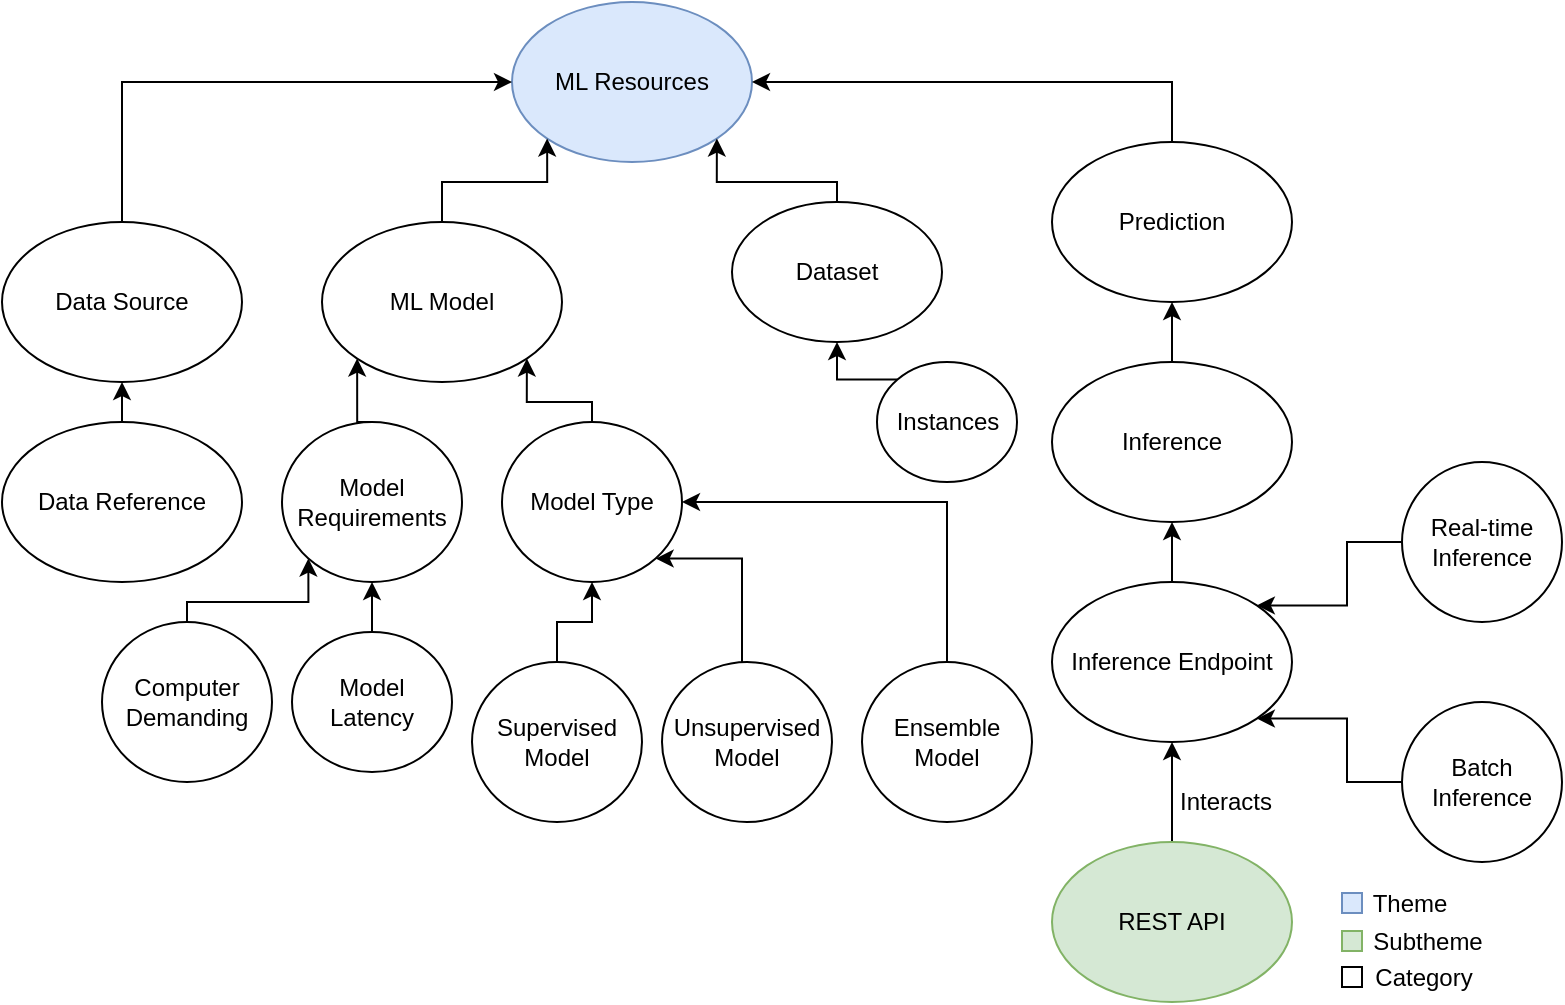 <mxfile version="24.5.3" type="device">
  <diagram name="Page-1" id="hHSHt7kJSLCh7z7wVPhi">
    <mxGraphModel dx="398" dy="269" grid="1" gridSize="10" guides="1" tooltips="1" connect="1" arrows="1" fold="1" page="1" pageScale="1" pageWidth="850" pageHeight="1100" math="0" shadow="0">
      <root>
        <mxCell id="0" />
        <mxCell id="1" parent="0" />
        <mxCell id="ZfhCPEg1GW4x0kg7t4RE-1" value="ML Resources" style="ellipse;whiteSpace=wrap;html=1;fillColor=#dae8fc;strokeColor=#6c8ebf;" parent="1" vertex="1">
          <mxGeometry x="255" y="210" width="120" height="80" as="geometry" />
        </mxCell>
        <mxCell id="ZfhCPEg1GW4x0kg7t4RE-3" style="edgeStyle=orthogonalEdgeStyle;rounded=0;orthogonalLoop=1;jettySize=auto;html=1;entryX=0;entryY=0.5;entryDx=0;entryDy=0;exitX=0.5;exitY=0;exitDx=0;exitDy=0;" parent="1" source="ZfhCPEg1GW4x0kg7t4RE-2" target="ZfhCPEg1GW4x0kg7t4RE-1" edge="1">
          <mxGeometry relative="1" as="geometry" />
        </mxCell>
        <mxCell id="ZfhCPEg1GW4x0kg7t4RE-2" value="Data Source" style="ellipse;whiteSpace=wrap;html=1;" parent="1" vertex="1">
          <mxGeometry y="320" width="120" height="80" as="geometry" />
        </mxCell>
        <mxCell id="ZfhCPEg1GW4x0kg7t4RE-19" style="edgeStyle=orthogonalEdgeStyle;rounded=0;orthogonalLoop=1;jettySize=auto;html=1;exitX=0.5;exitY=0;exitDx=0;exitDy=0;entryX=0.5;entryY=1;entryDx=0;entryDy=0;" parent="1" source="ZfhCPEg1GW4x0kg7t4RE-4" target="ZfhCPEg1GW4x0kg7t4RE-2" edge="1">
          <mxGeometry relative="1" as="geometry" />
        </mxCell>
        <mxCell id="ZfhCPEg1GW4x0kg7t4RE-4" value="Data Reference" style="ellipse;whiteSpace=wrap;html=1;" parent="1" vertex="1">
          <mxGeometry y="420" width="120" height="80" as="geometry" />
        </mxCell>
        <mxCell id="ZfhCPEg1GW4x0kg7t4RE-13" style="edgeStyle=orthogonalEdgeStyle;rounded=0;orthogonalLoop=1;jettySize=auto;html=1;exitX=0.5;exitY=0;exitDx=0;exitDy=0;entryX=0;entryY=1;entryDx=0;entryDy=0;" parent="1" source="ZfhCPEg1GW4x0kg7t4RE-5" target="ZfhCPEg1GW4x0kg7t4RE-1" edge="1">
          <mxGeometry relative="1" as="geometry" />
        </mxCell>
        <mxCell id="ZfhCPEg1GW4x0kg7t4RE-5" value="ML Model" style="ellipse;whiteSpace=wrap;html=1;" parent="1" vertex="1">
          <mxGeometry x="160" y="320" width="120" height="80" as="geometry" />
        </mxCell>
        <mxCell id="ZfhCPEg1GW4x0kg7t4RE-14" style="edgeStyle=orthogonalEdgeStyle;rounded=0;orthogonalLoop=1;jettySize=auto;html=1;exitX=0.5;exitY=0;exitDx=0;exitDy=0;entryX=0;entryY=1;entryDx=0;entryDy=0;" parent="1" source="ZfhCPEg1GW4x0kg7t4RE-6" target="ZfhCPEg1GW4x0kg7t4RE-5" edge="1">
          <mxGeometry relative="1" as="geometry" />
        </mxCell>
        <mxCell id="ZfhCPEg1GW4x0kg7t4RE-6" value="Model Requirements" style="ellipse;whiteSpace=wrap;html=1;" parent="1" vertex="1">
          <mxGeometry x="140" y="420" width="90" height="80" as="geometry" />
        </mxCell>
        <mxCell id="ZfhCPEg1GW4x0kg7t4RE-15" style="edgeStyle=orthogonalEdgeStyle;rounded=0;orthogonalLoop=1;jettySize=auto;html=1;entryX=1;entryY=1;entryDx=0;entryDy=0;" parent="1" source="ZfhCPEg1GW4x0kg7t4RE-7" target="ZfhCPEg1GW4x0kg7t4RE-5" edge="1">
          <mxGeometry relative="1" as="geometry">
            <Array as="points">
              <mxPoint x="295" y="410" />
              <mxPoint x="262" y="410" />
            </Array>
          </mxGeometry>
        </mxCell>
        <mxCell id="ZfhCPEg1GW4x0kg7t4RE-7" value="Model Type" style="ellipse;whiteSpace=wrap;html=1;" parent="1" vertex="1">
          <mxGeometry x="250" y="420" width="90" height="80" as="geometry" />
        </mxCell>
        <mxCell id="ZfhCPEg1GW4x0kg7t4RE-23" style="edgeStyle=orthogonalEdgeStyle;rounded=0;orthogonalLoop=1;jettySize=auto;html=1;exitX=0.5;exitY=0;exitDx=0;exitDy=0;entryX=0.5;entryY=1;entryDx=0;entryDy=0;" parent="1" source="ZfhCPEg1GW4x0kg7t4RE-8" target="ZfhCPEg1GW4x0kg7t4RE-7" edge="1">
          <mxGeometry relative="1" as="geometry">
            <Array as="points">
              <mxPoint x="278" y="520" />
              <mxPoint x="295" y="520" />
            </Array>
          </mxGeometry>
        </mxCell>
        <mxCell id="ZfhCPEg1GW4x0kg7t4RE-8" value="Supervised Model" style="ellipse;whiteSpace=wrap;html=1;" parent="1" vertex="1">
          <mxGeometry x="235" y="540" width="85" height="80" as="geometry" />
        </mxCell>
        <mxCell id="ZfhCPEg1GW4x0kg7t4RE-21" value="" style="edgeStyle=orthogonalEdgeStyle;rounded=0;orthogonalLoop=1;jettySize=auto;html=1;entryX=1;entryY=1;entryDx=0;entryDy=0;" parent="1" source="ZfhCPEg1GW4x0kg7t4RE-9" target="ZfhCPEg1GW4x0kg7t4RE-7" edge="1">
          <mxGeometry relative="1" as="geometry">
            <Array as="points">
              <mxPoint x="370" y="488" />
            </Array>
          </mxGeometry>
        </mxCell>
        <mxCell id="ZfhCPEg1GW4x0kg7t4RE-9" value="Unsupervised Model" style="ellipse;whiteSpace=wrap;html=1;" parent="1" vertex="1">
          <mxGeometry x="330" y="540" width="85" height="80" as="geometry" />
        </mxCell>
        <mxCell id="ZfhCPEg1GW4x0kg7t4RE-22" style="edgeStyle=orthogonalEdgeStyle;rounded=0;orthogonalLoop=1;jettySize=auto;html=1;entryX=1;entryY=0.5;entryDx=0;entryDy=0;" parent="1" source="ZfhCPEg1GW4x0kg7t4RE-10" target="ZfhCPEg1GW4x0kg7t4RE-7" edge="1">
          <mxGeometry relative="1" as="geometry">
            <Array as="points">
              <mxPoint x="473" y="460" />
            </Array>
          </mxGeometry>
        </mxCell>
        <mxCell id="ZfhCPEg1GW4x0kg7t4RE-10" value="Ensemble Model" style="ellipse;whiteSpace=wrap;html=1;" parent="1" vertex="1">
          <mxGeometry x="430" y="540" width="85" height="80" as="geometry" />
        </mxCell>
        <mxCell id="ZfhCPEg1GW4x0kg7t4RE-17" style="edgeStyle=orthogonalEdgeStyle;rounded=0;orthogonalLoop=1;jettySize=auto;html=1;exitX=0.5;exitY=0;exitDx=0;exitDy=0;entryX=0;entryY=1;entryDx=0;entryDy=0;" parent="1" source="ZfhCPEg1GW4x0kg7t4RE-11" target="ZfhCPEg1GW4x0kg7t4RE-6" edge="1">
          <mxGeometry relative="1" as="geometry">
            <Array as="points">
              <mxPoint x="93" y="510" />
              <mxPoint x="153" y="510" />
            </Array>
          </mxGeometry>
        </mxCell>
        <mxCell id="ZfhCPEg1GW4x0kg7t4RE-11" value="Computer Demanding" style="ellipse;whiteSpace=wrap;html=1;" parent="1" vertex="1">
          <mxGeometry x="50" y="520" width="85" height="80" as="geometry" />
        </mxCell>
        <mxCell id="ZfhCPEg1GW4x0kg7t4RE-16" style="edgeStyle=orthogonalEdgeStyle;rounded=0;orthogonalLoop=1;jettySize=auto;html=1;exitX=0.5;exitY=0;exitDx=0;exitDy=0;entryX=0.5;entryY=1;entryDx=0;entryDy=0;" parent="1" source="ZfhCPEg1GW4x0kg7t4RE-12" target="ZfhCPEg1GW4x0kg7t4RE-6" edge="1">
          <mxGeometry relative="1" as="geometry" />
        </mxCell>
        <mxCell id="ZfhCPEg1GW4x0kg7t4RE-12" value="Model Latency" style="ellipse;whiteSpace=wrap;html=1;" parent="1" vertex="1">
          <mxGeometry x="145" y="525" width="80" height="70" as="geometry" />
        </mxCell>
        <mxCell id="ZfhCPEg1GW4x0kg7t4RE-25" style="edgeStyle=orthogonalEdgeStyle;rounded=0;orthogonalLoop=1;jettySize=auto;html=1;entryX=1;entryY=0.5;entryDx=0;entryDy=0;exitX=0.5;exitY=0;exitDx=0;exitDy=0;" parent="1" source="ZfhCPEg1GW4x0kg7t4RE-24" target="ZfhCPEg1GW4x0kg7t4RE-1" edge="1">
          <mxGeometry relative="1" as="geometry">
            <Array as="points">
              <mxPoint x="585" y="250" />
            </Array>
          </mxGeometry>
        </mxCell>
        <mxCell id="ZfhCPEg1GW4x0kg7t4RE-24" value="Prediction" style="ellipse;whiteSpace=wrap;html=1;" parent="1" vertex="1">
          <mxGeometry x="525" y="280" width="120" height="80" as="geometry" />
        </mxCell>
        <mxCell id="ZfhCPEg1GW4x0kg7t4RE-29" style="edgeStyle=orthogonalEdgeStyle;rounded=0;orthogonalLoop=1;jettySize=auto;html=1;" parent="1" source="ZfhCPEg1GW4x0kg7t4RE-26" target="ZfhCPEg1GW4x0kg7t4RE-24" edge="1">
          <mxGeometry relative="1" as="geometry" />
        </mxCell>
        <mxCell id="ZfhCPEg1GW4x0kg7t4RE-26" value="Inference" style="ellipse;whiteSpace=wrap;html=1;" parent="1" vertex="1">
          <mxGeometry x="525" y="390" width="120" height="80" as="geometry" />
        </mxCell>
        <mxCell id="ZfhCPEg1GW4x0kg7t4RE-30" style="edgeStyle=orthogonalEdgeStyle;rounded=0;orthogonalLoop=1;jettySize=auto;html=1;exitX=0.5;exitY=0;exitDx=0;exitDy=0;entryX=0.5;entryY=1;entryDx=0;entryDy=0;" parent="1" source="ZfhCPEg1GW4x0kg7t4RE-27" target="ZfhCPEg1GW4x0kg7t4RE-26" edge="1">
          <mxGeometry relative="1" as="geometry" />
        </mxCell>
        <mxCell id="ZfhCPEg1GW4x0kg7t4RE-27" value="Inference Endpoint" style="ellipse;whiteSpace=wrap;html=1;" parent="1" vertex="1">
          <mxGeometry x="525" y="500" width="120" height="80" as="geometry" />
        </mxCell>
        <mxCell id="ZfhCPEg1GW4x0kg7t4RE-31" style="edgeStyle=orthogonalEdgeStyle;rounded=0;orthogonalLoop=1;jettySize=auto;html=1;exitX=0.5;exitY=0;exitDx=0;exitDy=0;entryX=0.5;entryY=1;entryDx=0;entryDy=0;" parent="1" source="ZfhCPEg1GW4x0kg7t4RE-28" target="ZfhCPEg1GW4x0kg7t4RE-27" edge="1">
          <mxGeometry relative="1" as="geometry" />
        </mxCell>
        <mxCell id="ZfhCPEg1GW4x0kg7t4RE-28" value="REST API" style="ellipse;whiteSpace=wrap;html=1;fillColor=#d5e8d4;strokeColor=#82b366;" parent="1" vertex="1">
          <mxGeometry x="525" y="630" width="120" height="80" as="geometry" />
        </mxCell>
        <mxCell id="HBAJOcBh6C4J-KvuEVKf-1" value="Interacts" style="text;html=1;align=center;verticalAlign=middle;whiteSpace=wrap;rounded=0;" parent="1" vertex="1">
          <mxGeometry x="582" y="595" width="60" height="30" as="geometry" />
        </mxCell>
        <mxCell id="HBAJOcBh6C4J-KvuEVKf-3" style="edgeStyle=orthogonalEdgeStyle;rounded=0;orthogonalLoop=1;jettySize=auto;html=1;entryX=1;entryY=1;entryDx=0;entryDy=0;exitX=0.5;exitY=0;exitDx=0;exitDy=0;" parent="1" source="HBAJOcBh6C4J-KvuEVKf-2" target="ZfhCPEg1GW4x0kg7t4RE-1" edge="1">
          <mxGeometry relative="1" as="geometry">
            <Array as="points">
              <mxPoint x="418" y="300" />
              <mxPoint x="357" y="300" />
            </Array>
          </mxGeometry>
        </mxCell>
        <mxCell id="HBAJOcBh6C4J-KvuEVKf-2" value="Dataset" style="ellipse;whiteSpace=wrap;html=1;" parent="1" vertex="1">
          <mxGeometry x="365" y="310" width="105" height="70" as="geometry" />
        </mxCell>
        <mxCell id="HBAJOcBh6C4J-KvuEVKf-5" style="edgeStyle=orthogonalEdgeStyle;rounded=0;orthogonalLoop=1;jettySize=auto;html=1;entryX=0.5;entryY=1;entryDx=0;entryDy=0;exitX=0;exitY=0;exitDx=0;exitDy=0;" parent="1" source="HBAJOcBh6C4J-KvuEVKf-4" target="HBAJOcBh6C4J-KvuEVKf-2" edge="1">
          <mxGeometry relative="1" as="geometry" />
        </mxCell>
        <mxCell id="HBAJOcBh6C4J-KvuEVKf-4" value="Instances" style="ellipse;whiteSpace=wrap;html=1;" parent="1" vertex="1">
          <mxGeometry x="437.5" y="390" width="70" height="60" as="geometry" />
        </mxCell>
        <mxCell id="TqUAOZy2HEahj_Bpkiqd-4" style="edgeStyle=orthogonalEdgeStyle;rounded=0;orthogonalLoop=1;jettySize=auto;html=1;entryX=1;entryY=0;entryDx=0;entryDy=0;" parent="1" source="TqUAOZy2HEahj_Bpkiqd-1" target="ZfhCPEg1GW4x0kg7t4RE-27" edge="1">
          <mxGeometry relative="1" as="geometry" />
        </mxCell>
        <mxCell id="TqUAOZy2HEahj_Bpkiqd-1" value="Real-time Inference" style="ellipse;whiteSpace=wrap;html=1;" parent="1" vertex="1">
          <mxGeometry x="700" y="440" width="80" height="80" as="geometry" />
        </mxCell>
        <mxCell id="TqUAOZy2HEahj_Bpkiqd-5" style="edgeStyle=orthogonalEdgeStyle;rounded=0;orthogonalLoop=1;jettySize=auto;html=1;entryX=1;entryY=1;entryDx=0;entryDy=0;" parent="1" source="TqUAOZy2HEahj_Bpkiqd-3" target="ZfhCPEg1GW4x0kg7t4RE-27" edge="1">
          <mxGeometry relative="1" as="geometry" />
        </mxCell>
        <mxCell id="TqUAOZy2HEahj_Bpkiqd-3" value="Batch Inference" style="ellipse;whiteSpace=wrap;html=1;" parent="1" vertex="1">
          <mxGeometry x="700" y="560" width="80" height="80" as="geometry" />
        </mxCell>
        <mxCell id="gonddSrP5q4VhWu5aTpm-1" value="" style="rounded=0;whiteSpace=wrap;html=1;fillColor=#dae8fc;strokeColor=#6c8ebf;" vertex="1" parent="1">
          <mxGeometry x="670" y="655.5" width="10" height="10" as="geometry" />
        </mxCell>
        <mxCell id="gonddSrP5q4VhWu5aTpm-2" value="" style="rounded=0;whiteSpace=wrap;html=1;fillColor=#d5e8d4;strokeColor=#82b366;" vertex="1" parent="1">
          <mxGeometry x="670" y="674.5" width="10" height="10" as="geometry" />
        </mxCell>
        <mxCell id="gonddSrP5q4VhWu5aTpm-3" value="Theme" style="text;html=1;align=center;verticalAlign=middle;whiteSpace=wrap;rounded=0;" vertex="1" parent="1">
          <mxGeometry x="679" y="651" width="50" height="19" as="geometry" />
        </mxCell>
        <mxCell id="gonddSrP5q4VhWu5aTpm-4" value="Subtheme" style="text;html=1;align=center;verticalAlign=middle;whiteSpace=wrap;rounded=0;" vertex="1" parent="1">
          <mxGeometry x="688" y="670" width="50" height="19" as="geometry" />
        </mxCell>
        <mxCell id="gonddSrP5q4VhWu5aTpm-5" value="" style="rounded=0;whiteSpace=wrap;html=1;" vertex="1" parent="1">
          <mxGeometry x="670" y="692.5" width="10" height="10" as="geometry" />
        </mxCell>
        <mxCell id="gonddSrP5q4VhWu5aTpm-6" value="Category" style="text;html=1;align=center;verticalAlign=middle;whiteSpace=wrap;rounded=0;" vertex="1" parent="1">
          <mxGeometry x="686" y="688" width="50" height="19" as="geometry" />
        </mxCell>
      </root>
    </mxGraphModel>
  </diagram>
</mxfile>
